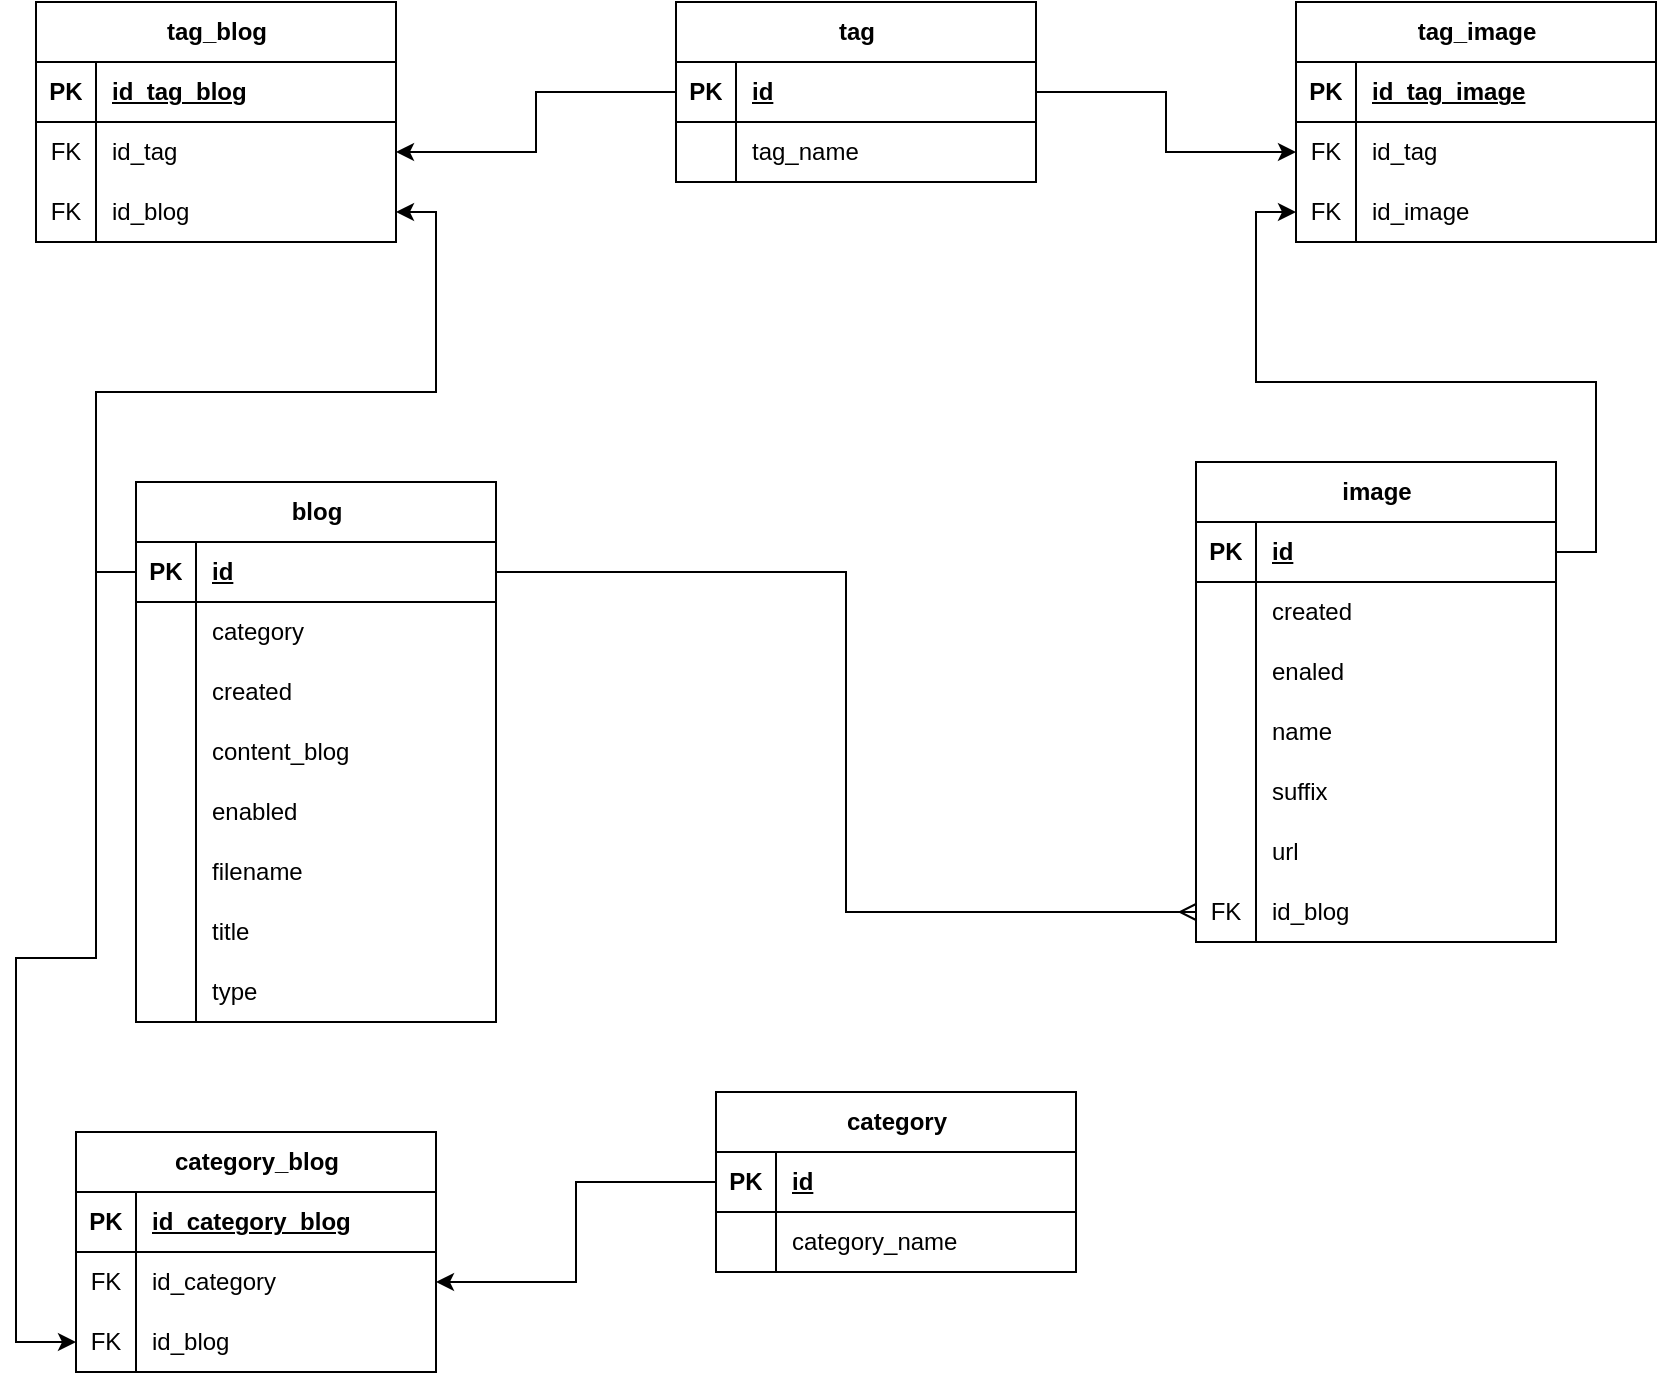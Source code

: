 <mxfile version="24.0.4" type="device">
  <diagram name="Page-1" id="a7904f86-f2b4-8e86-fa97-74104820619b">
    <mxGraphModel dx="926" dy="457" grid="1" gridSize="10" guides="1" tooltips="1" connect="1" arrows="1" fold="1" page="1" pageScale="1" pageWidth="1100" pageHeight="850" background="none" math="0" shadow="0">
      <root>
        <mxCell id="0" />
        <mxCell id="1" parent="0" />
        <mxCell id="4bOEY-qKNnSqOs4bi4Bb-14" value="blog" style="shape=table;startSize=30;container=1;collapsible=1;childLayout=tableLayout;fixedRows=1;rowLines=0;fontStyle=1;align=center;resizeLast=1;html=1;" parent="1" vertex="1">
          <mxGeometry x="210" y="295" width="180" height="270" as="geometry">
            <mxRectangle x="520" y="210" width="60" height="30" as="alternateBounds" />
          </mxGeometry>
        </mxCell>
        <mxCell id="4bOEY-qKNnSqOs4bi4Bb-15" value="" style="shape=tableRow;horizontal=0;startSize=0;swimlaneHead=0;swimlaneBody=0;fillColor=none;collapsible=0;dropTarget=0;points=[[0,0.5],[1,0.5]];portConstraint=eastwest;top=0;left=0;right=0;bottom=1;" parent="4bOEY-qKNnSqOs4bi4Bb-14" vertex="1">
          <mxGeometry y="30" width="180" height="30" as="geometry" />
        </mxCell>
        <mxCell id="4bOEY-qKNnSqOs4bi4Bb-16" value="PK" style="shape=partialRectangle;connectable=0;fillColor=none;top=0;left=0;bottom=0;right=0;fontStyle=1;overflow=hidden;whiteSpace=wrap;html=1;" parent="4bOEY-qKNnSqOs4bi4Bb-15" vertex="1">
          <mxGeometry width="30" height="30" as="geometry">
            <mxRectangle width="30" height="30" as="alternateBounds" />
          </mxGeometry>
        </mxCell>
        <mxCell id="4bOEY-qKNnSqOs4bi4Bb-17" value="id" style="shape=partialRectangle;connectable=0;fillColor=none;top=0;left=0;bottom=0;right=0;align=left;spacingLeft=6;fontStyle=5;overflow=hidden;whiteSpace=wrap;html=1;" parent="4bOEY-qKNnSqOs4bi4Bb-15" vertex="1">
          <mxGeometry x="30" width="150" height="30" as="geometry">
            <mxRectangle width="150" height="30" as="alternateBounds" />
          </mxGeometry>
        </mxCell>
        <mxCell id="4bOEY-qKNnSqOs4bi4Bb-18" value="" style="shape=tableRow;horizontal=0;startSize=0;swimlaneHead=0;swimlaneBody=0;fillColor=none;collapsible=0;dropTarget=0;points=[[0,0.5],[1,0.5]];portConstraint=eastwest;top=0;left=0;right=0;bottom=0;" parent="4bOEY-qKNnSqOs4bi4Bb-14" vertex="1">
          <mxGeometry y="60" width="180" height="30" as="geometry" />
        </mxCell>
        <mxCell id="4bOEY-qKNnSqOs4bi4Bb-19" value="" style="shape=partialRectangle;connectable=0;fillColor=none;top=0;left=0;bottom=0;right=0;editable=1;overflow=hidden;whiteSpace=wrap;html=1;" parent="4bOEY-qKNnSqOs4bi4Bb-18" vertex="1">
          <mxGeometry width="30" height="30" as="geometry">
            <mxRectangle width="30" height="30" as="alternateBounds" />
          </mxGeometry>
        </mxCell>
        <mxCell id="4bOEY-qKNnSqOs4bi4Bb-20" value="category" style="shape=partialRectangle;connectable=0;fillColor=none;top=0;left=0;bottom=0;right=0;align=left;spacingLeft=6;overflow=hidden;whiteSpace=wrap;html=1;" parent="4bOEY-qKNnSqOs4bi4Bb-18" vertex="1">
          <mxGeometry x="30" width="150" height="30" as="geometry">
            <mxRectangle width="150" height="30" as="alternateBounds" />
          </mxGeometry>
        </mxCell>
        <mxCell id="4bOEY-qKNnSqOs4bi4Bb-21" value="" style="shape=tableRow;horizontal=0;startSize=0;swimlaneHead=0;swimlaneBody=0;fillColor=none;collapsible=0;dropTarget=0;points=[[0,0.5],[1,0.5]];portConstraint=eastwest;top=0;left=0;right=0;bottom=0;" parent="4bOEY-qKNnSqOs4bi4Bb-14" vertex="1">
          <mxGeometry y="90" width="180" height="30" as="geometry" />
        </mxCell>
        <mxCell id="4bOEY-qKNnSqOs4bi4Bb-22" value="" style="shape=partialRectangle;connectable=0;fillColor=none;top=0;left=0;bottom=0;right=0;editable=1;overflow=hidden;whiteSpace=wrap;html=1;" parent="4bOEY-qKNnSqOs4bi4Bb-21" vertex="1">
          <mxGeometry width="30" height="30" as="geometry">
            <mxRectangle width="30" height="30" as="alternateBounds" />
          </mxGeometry>
        </mxCell>
        <mxCell id="4bOEY-qKNnSqOs4bi4Bb-23" value="created" style="shape=partialRectangle;connectable=0;fillColor=none;top=0;left=0;bottom=0;right=0;align=left;spacingLeft=6;overflow=hidden;whiteSpace=wrap;html=1;" parent="4bOEY-qKNnSqOs4bi4Bb-21" vertex="1">
          <mxGeometry x="30" width="150" height="30" as="geometry">
            <mxRectangle width="150" height="30" as="alternateBounds" />
          </mxGeometry>
        </mxCell>
        <mxCell id="4bOEY-qKNnSqOs4bi4Bb-24" value="" style="shape=tableRow;horizontal=0;startSize=0;swimlaneHead=0;swimlaneBody=0;fillColor=none;collapsible=0;dropTarget=0;points=[[0,0.5],[1,0.5]];portConstraint=eastwest;top=0;left=0;right=0;bottom=0;" parent="4bOEY-qKNnSqOs4bi4Bb-14" vertex="1">
          <mxGeometry y="120" width="180" height="30" as="geometry" />
        </mxCell>
        <mxCell id="4bOEY-qKNnSqOs4bi4Bb-25" value="" style="shape=partialRectangle;connectable=0;fillColor=none;top=0;left=0;bottom=0;right=0;editable=1;overflow=hidden;whiteSpace=wrap;html=1;" parent="4bOEY-qKNnSqOs4bi4Bb-24" vertex="1">
          <mxGeometry width="30" height="30" as="geometry">
            <mxRectangle width="30" height="30" as="alternateBounds" />
          </mxGeometry>
        </mxCell>
        <mxCell id="4bOEY-qKNnSqOs4bi4Bb-26" value="content_blog" style="shape=partialRectangle;connectable=0;fillColor=none;top=0;left=0;bottom=0;right=0;align=left;spacingLeft=6;overflow=hidden;whiteSpace=wrap;html=1;" parent="4bOEY-qKNnSqOs4bi4Bb-24" vertex="1">
          <mxGeometry x="30" width="150" height="30" as="geometry">
            <mxRectangle width="150" height="30" as="alternateBounds" />
          </mxGeometry>
        </mxCell>
        <mxCell id="4bOEY-qKNnSqOs4bi4Bb-42" style="shape=tableRow;horizontal=0;startSize=0;swimlaneHead=0;swimlaneBody=0;fillColor=none;collapsible=0;dropTarget=0;points=[[0,0.5],[1,0.5]];portConstraint=eastwest;top=0;left=0;right=0;bottom=0;" parent="4bOEY-qKNnSqOs4bi4Bb-14" vertex="1">
          <mxGeometry y="150" width="180" height="30" as="geometry" />
        </mxCell>
        <mxCell id="4bOEY-qKNnSqOs4bi4Bb-43" style="shape=partialRectangle;connectable=0;fillColor=none;top=0;left=0;bottom=0;right=0;editable=1;overflow=hidden;whiteSpace=wrap;html=1;" parent="4bOEY-qKNnSqOs4bi4Bb-42" vertex="1">
          <mxGeometry width="30" height="30" as="geometry">
            <mxRectangle width="30" height="30" as="alternateBounds" />
          </mxGeometry>
        </mxCell>
        <mxCell id="4bOEY-qKNnSqOs4bi4Bb-44" value="enabled" style="shape=partialRectangle;connectable=0;fillColor=none;top=0;left=0;bottom=0;right=0;align=left;spacingLeft=6;overflow=hidden;whiteSpace=wrap;html=1;" parent="4bOEY-qKNnSqOs4bi4Bb-42" vertex="1">
          <mxGeometry x="30" width="150" height="30" as="geometry">
            <mxRectangle width="150" height="30" as="alternateBounds" />
          </mxGeometry>
        </mxCell>
        <mxCell id="4bOEY-qKNnSqOs4bi4Bb-48" style="shape=tableRow;horizontal=0;startSize=0;swimlaneHead=0;swimlaneBody=0;fillColor=none;collapsible=0;dropTarget=0;points=[[0,0.5],[1,0.5]];portConstraint=eastwest;top=0;left=0;right=0;bottom=0;" parent="4bOEY-qKNnSqOs4bi4Bb-14" vertex="1">
          <mxGeometry y="180" width="180" height="30" as="geometry" />
        </mxCell>
        <mxCell id="4bOEY-qKNnSqOs4bi4Bb-49" style="shape=partialRectangle;connectable=0;fillColor=none;top=0;left=0;bottom=0;right=0;editable=1;overflow=hidden;whiteSpace=wrap;html=1;" parent="4bOEY-qKNnSqOs4bi4Bb-48" vertex="1">
          <mxGeometry width="30" height="30" as="geometry">
            <mxRectangle width="30" height="30" as="alternateBounds" />
          </mxGeometry>
        </mxCell>
        <mxCell id="4bOEY-qKNnSqOs4bi4Bb-50" value="filename" style="shape=partialRectangle;connectable=0;fillColor=none;top=0;left=0;bottom=0;right=0;align=left;spacingLeft=6;overflow=hidden;whiteSpace=wrap;html=1;" parent="4bOEY-qKNnSqOs4bi4Bb-48" vertex="1">
          <mxGeometry x="30" width="150" height="30" as="geometry">
            <mxRectangle width="150" height="30" as="alternateBounds" />
          </mxGeometry>
        </mxCell>
        <mxCell id="4bOEY-qKNnSqOs4bi4Bb-51" style="shape=tableRow;horizontal=0;startSize=0;swimlaneHead=0;swimlaneBody=0;fillColor=none;collapsible=0;dropTarget=0;points=[[0,0.5],[1,0.5]];portConstraint=eastwest;top=0;left=0;right=0;bottom=0;" parent="4bOEY-qKNnSqOs4bi4Bb-14" vertex="1">
          <mxGeometry y="210" width="180" height="30" as="geometry" />
        </mxCell>
        <mxCell id="4bOEY-qKNnSqOs4bi4Bb-52" style="shape=partialRectangle;connectable=0;fillColor=none;top=0;left=0;bottom=0;right=0;editable=1;overflow=hidden;whiteSpace=wrap;html=1;" parent="4bOEY-qKNnSqOs4bi4Bb-51" vertex="1">
          <mxGeometry width="30" height="30" as="geometry">
            <mxRectangle width="30" height="30" as="alternateBounds" />
          </mxGeometry>
        </mxCell>
        <mxCell id="4bOEY-qKNnSqOs4bi4Bb-53" value="title" style="shape=partialRectangle;connectable=0;fillColor=none;top=0;left=0;bottom=0;right=0;align=left;spacingLeft=6;overflow=hidden;whiteSpace=wrap;html=1;" parent="4bOEY-qKNnSqOs4bi4Bb-51" vertex="1">
          <mxGeometry x="30" width="150" height="30" as="geometry">
            <mxRectangle width="150" height="30" as="alternateBounds" />
          </mxGeometry>
        </mxCell>
        <mxCell id="4bOEY-qKNnSqOs4bi4Bb-54" style="shape=tableRow;horizontal=0;startSize=0;swimlaneHead=0;swimlaneBody=0;fillColor=none;collapsible=0;dropTarget=0;points=[[0,0.5],[1,0.5]];portConstraint=eastwest;top=0;left=0;right=0;bottom=0;" parent="4bOEY-qKNnSqOs4bi4Bb-14" vertex="1">
          <mxGeometry y="240" width="180" height="30" as="geometry" />
        </mxCell>
        <mxCell id="4bOEY-qKNnSqOs4bi4Bb-55" style="shape=partialRectangle;connectable=0;fillColor=none;top=0;left=0;bottom=0;right=0;editable=1;overflow=hidden;whiteSpace=wrap;html=1;" parent="4bOEY-qKNnSqOs4bi4Bb-54" vertex="1">
          <mxGeometry width="30" height="30" as="geometry">
            <mxRectangle width="30" height="30" as="alternateBounds" />
          </mxGeometry>
        </mxCell>
        <mxCell id="4bOEY-qKNnSqOs4bi4Bb-56" value="type" style="shape=partialRectangle;connectable=0;fillColor=none;top=0;left=0;bottom=0;right=0;align=left;spacingLeft=6;overflow=hidden;whiteSpace=wrap;html=1;" parent="4bOEY-qKNnSqOs4bi4Bb-54" vertex="1">
          <mxGeometry x="30" width="150" height="30" as="geometry">
            <mxRectangle width="150" height="30" as="alternateBounds" />
          </mxGeometry>
        </mxCell>
        <mxCell id="4bOEY-qKNnSqOs4bi4Bb-57" value="image" style="shape=table;startSize=30;container=1;collapsible=1;childLayout=tableLayout;fixedRows=1;rowLines=0;fontStyle=1;align=center;resizeLast=1;html=1;" parent="1" vertex="1">
          <mxGeometry x="740" y="285" width="180" height="240" as="geometry" />
        </mxCell>
        <mxCell id="4bOEY-qKNnSqOs4bi4Bb-58" value="" style="shape=tableRow;horizontal=0;startSize=0;swimlaneHead=0;swimlaneBody=0;fillColor=none;collapsible=0;dropTarget=0;points=[[0,0.5],[1,0.5]];portConstraint=eastwest;top=0;left=0;right=0;bottom=1;" parent="4bOEY-qKNnSqOs4bi4Bb-57" vertex="1">
          <mxGeometry y="30" width="180" height="30" as="geometry" />
        </mxCell>
        <mxCell id="4bOEY-qKNnSqOs4bi4Bb-59" value="PK" style="shape=partialRectangle;connectable=0;fillColor=none;top=0;left=0;bottom=0;right=0;fontStyle=1;overflow=hidden;whiteSpace=wrap;html=1;" parent="4bOEY-qKNnSqOs4bi4Bb-58" vertex="1">
          <mxGeometry width="30" height="30" as="geometry">
            <mxRectangle width="30" height="30" as="alternateBounds" />
          </mxGeometry>
        </mxCell>
        <mxCell id="4bOEY-qKNnSqOs4bi4Bb-60" value="id" style="shape=partialRectangle;connectable=0;fillColor=none;top=0;left=0;bottom=0;right=0;align=left;spacingLeft=6;fontStyle=5;overflow=hidden;whiteSpace=wrap;html=1;" parent="4bOEY-qKNnSqOs4bi4Bb-58" vertex="1">
          <mxGeometry x="30" width="150" height="30" as="geometry">
            <mxRectangle width="150" height="30" as="alternateBounds" />
          </mxGeometry>
        </mxCell>
        <mxCell id="4bOEY-qKNnSqOs4bi4Bb-61" value="" style="shape=tableRow;horizontal=0;startSize=0;swimlaneHead=0;swimlaneBody=0;fillColor=none;collapsible=0;dropTarget=0;points=[[0,0.5],[1,0.5]];portConstraint=eastwest;top=0;left=0;right=0;bottom=0;" parent="4bOEY-qKNnSqOs4bi4Bb-57" vertex="1">
          <mxGeometry y="60" width="180" height="30" as="geometry" />
        </mxCell>
        <mxCell id="4bOEY-qKNnSqOs4bi4Bb-62" value="" style="shape=partialRectangle;connectable=0;fillColor=none;top=0;left=0;bottom=0;right=0;editable=1;overflow=hidden;whiteSpace=wrap;html=1;" parent="4bOEY-qKNnSqOs4bi4Bb-61" vertex="1">
          <mxGeometry width="30" height="30" as="geometry">
            <mxRectangle width="30" height="30" as="alternateBounds" />
          </mxGeometry>
        </mxCell>
        <mxCell id="4bOEY-qKNnSqOs4bi4Bb-63" value="created" style="shape=partialRectangle;connectable=0;fillColor=none;top=0;left=0;bottom=0;right=0;align=left;spacingLeft=6;overflow=hidden;whiteSpace=wrap;html=1;" parent="4bOEY-qKNnSqOs4bi4Bb-61" vertex="1">
          <mxGeometry x="30" width="150" height="30" as="geometry">
            <mxRectangle width="150" height="30" as="alternateBounds" />
          </mxGeometry>
        </mxCell>
        <mxCell id="4bOEY-qKNnSqOs4bi4Bb-64" value="" style="shape=tableRow;horizontal=0;startSize=0;swimlaneHead=0;swimlaneBody=0;fillColor=none;collapsible=0;dropTarget=0;points=[[0,0.5],[1,0.5]];portConstraint=eastwest;top=0;left=0;right=0;bottom=0;" parent="4bOEY-qKNnSqOs4bi4Bb-57" vertex="1">
          <mxGeometry y="90" width="180" height="30" as="geometry" />
        </mxCell>
        <mxCell id="4bOEY-qKNnSqOs4bi4Bb-65" value="" style="shape=partialRectangle;connectable=0;fillColor=none;top=0;left=0;bottom=0;right=0;editable=1;overflow=hidden;whiteSpace=wrap;html=1;" parent="4bOEY-qKNnSqOs4bi4Bb-64" vertex="1">
          <mxGeometry width="30" height="30" as="geometry">
            <mxRectangle width="30" height="30" as="alternateBounds" />
          </mxGeometry>
        </mxCell>
        <mxCell id="4bOEY-qKNnSqOs4bi4Bb-66" value="enaled" style="shape=partialRectangle;connectable=0;fillColor=none;top=0;left=0;bottom=0;right=0;align=left;spacingLeft=6;overflow=hidden;whiteSpace=wrap;html=1;" parent="4bOEY-qKNnSqOs4bi4Bb-64" vertex="1">
          <mxGeometry x="30" width="150" height="30" as="geometry">
            <mxRectangle width="150" height="30" as="alternateBounds" />
          </mxGeometry>
        </mxCell>
        <mxCell id="4bOEY-qKNnSqOs4bi4Bb-67" value="" style="shape=tableRow;horizontal=0;startSize=0;swimlaneHead=0;swimlaneBody=0;fillColor=none;collapsible=0;dropTarget=0;points=[[0,0.5],[1,0.5]];portConstraint=eastwest;top=0;left=0;right=0;bottom=0;" parent="4bOEY-qKNnSqOs4bi4Bb-57" vertex="1">
          <mxGeometry y="120" width="180" height="30" as="geometry" />
        </mxCell>
        <mxCell id="4bOEY-qKNnSqOs4bi4Bb-68" value="" style="shape=partialRectangle;connectable=0;fillColor=none;top=0;left=0;bottom=0;right=0;editable=1;overflow=hidden;whiteSpace=wrap;html=1;" parent="4bOEY-qKNnSqOs4bi4Bb-67" vertex="1">
          <mxGeometry width="30" height="30" as="geometry">
            <mxRectangle width="30" height="30" as="alternateBounds" />
          </mxGeometry>
        </mxCell>
        <mxCell id="4bOEY-qKNnSqOs4bi4Bb-69" value="name" style="shape=partialRectangle;connectable=0;fillColor=none;top=0;left=0;bottom=0;right=0;align=left;spacingLeft=6;overflow=hidden;whiteSpace=wrap;html=1;" parent="4bOEY-qKNnSqOs4bi4Bb-67" vertex="1">
          <mxGeometry x="30" width="150" height="30" as="geometry">
            <mxRectangle width="150" height="30" as="alternateBounds" />
          </mxGeometry>
        </mxCell>
        <mxCell id="4bOEY-qKNnSqOs4bi4Bb-73" style="shape=tableRow;horizontal=0;startSize=0;swimlaneHead=0;swimlaneBody=0;fillColor=none;collapsible=0;dropTarget=0;points=[[0,0.5],[1,0.5]];portConstraint=eastwest;top=0;left=0;right=0;bottom=0;" parent="4bOEY-qKNnSqOs4bi4Bb-57" vertex="1">
          <mxGeometry y="150" width="180" height="30" as="geometry" />
        </mxCell>
        <mxCell id="4bOEY-qKNnSqOs4bi4Bb-74" style="shape=partialRectangle;connectable=0;fillColor=none;top=0;left=0;bottom=0;right=0;editable=1;overflow=hidden;whiteSpace=wrap;html=1;" parent="4bOEY-qKNnSqOs4bi4Bb-73" vertex="1">
          <mxGeometry width="30" height="30" as="geometry">
            <mxRectangle width="30" height="30" as="alternateBounds" />
          </mxGeometry>
        </mxCell>
        <mxCell id="4bOEY-qKNnSqOs4bi4Bb-75" value="suffix" style="shape=partialRectangle;connectable=0;fillColor=none;top=0;left=0;bottom=0;right=0;align=left;spacingLeft=6;overflow=hidden;whiteSpace=wrap;html=1;" parent="4bOEY-qKNnSqOs4bi4Bb-73" vertex="1">
          <mxGeometry x="30" width="150" height="30" as="geometry">
            <mxRectangle width="150" height="30" as="alternateBounds" />
          </mxGeometry>
        </mxCell>
        <mxCell id="4bOEY-qKNnSqOs4bi4Bb-70" style="shape=tableRow;horizontal=0;startSize=0;swimlaneHead=0;swimlaneBody=0;fillColor=none;collapsible=0;dropTarget=0;points=[[0,0.5],[1,0.5]];portConstraint=eastwest;top=0;left=0;right=0;bottom=0;" parent="4bOEY-qKNnSqOs4bi4Bb-57" vertex="1">
          <mxGeometry y="180" width="180" height="30" as="geometry" />
        </mxCell>
        <mxCell id="4bOEY-qKNnSqOs4bi4Bb-71" style="shape=partialRectangle;connectable=0;fillColor=none;top=0;left=0;bottom=0;right=0;editable=1;overflow=hidden;whiteSpace=wrap;html=1;" parent="4bOEY-qKNnSqOs4bi4Bb-70" vertex="1">
          <mxGeometry width="30" height="30" as="geometry">
            <mxRectangle width="30" height="30" as="alternateBounds" />
          </mxGeometry>
        </mxCell>
        <mxCell id="4bOEY-qKNnSqOs4bi4Bb-72" value="url" style="shape=partialRectangle;connectable=0;fillColor=none;top=0;left=0;bottom=0;right=0;align=left;spacingLeft=6;overflow=hidden;whiteSpace=wrap;html=1;" parent="4bOEY-qKNnSqOs4bi4Bb-70" vertex="1">
          <mxGeometry x="30" width="150" height="30" as="geometry">
            <mxRectangle width="150" height="30" as="alternateBounds" />
          </mxGeometry>
        </mxCell>
        <mxCell id="lP7IPIMpmD0CUr103fpR-29" style="shape=tableRow;horizontal=0;startSize=0;swimlaneHead=0;swimlaneBody=0;fillColor=none;collapsible=0;dropTarget=0;points=[[0,0.5],[1,0.5]];portConstraint=eastwest;top=0;left=0;right=0;bottom=0;" vertex="1" parent="4bOEY-qKNnSqOs4bi4Bb-57">
          <mxGeometry y="210" width="180" height="30" as="geometry" />
        </mxCell>
        <mxCell id="lP7IPIMpmD0CUr103fpR-30" value="FK" style="shape=partialRectangle;connectable=0;fillColor=none;top=0;left=0;bottom=0;right=0;editable=1;overflow=hidden;whiteSpace=wrap;html=1;" vertex="1" parent="lP7IPIMpmD0CUr103fpR-29">
          <mxGeometry width="30" height="30" as="geometry">
            <mxRectangle width="30" height="30" as="alternateBounds" />
          </mxGeometry>
        </mxCell>
        <mxCell id="lP7IPIMpmD0CUr103fpR-31" value="id_blog" style="shape=partialRectangle;connectable=0;fillColor=none;top=0;left=0;bottom=0;right=0;align=left;spacingLeft=6;overflow=hidden;whiteSpace=wrap;html=1;" vertex="1" parent="lP7IPIMpmD0CUr103fpR-29">
          <mxGeometry x="30" width="150" height="30" as="geometry">
            <mxRectangle width="150" height="30" as="alternateBounds" />
          </mxGeometry>
        </mxCell>
        <mxCell id="4bOEY-qKNnSqOs4bi4Bb-91" value="tag" style="shape=table;startSize=30;container=1;collapsible=1;childLayout=tableLayout;fixedRows=1;rowLines=0;fontStyle=1;align=center;resizeLast=1;html=1;" parent="1" vertex="1">
          <mxGeometry x="480" y="55" width="180" height="90" as="geometry" />
        </mxCell>
        <mxCell id="4bOEY-qKNnSqOs4bi4Bb-92" value="" style="shape=tableRow;horizontal=0;startSize=0;swimlaneHead=0;swimlaneBody=0;fillColor=none;collapsible=0;dropTarget=0;points=[[0,0.5],[1,0.5]];portConstraint=eastwest;top=0;left=0;right=0;bottom=1;" parent="4bOEY-qKNnSqOs4bi4Bb-91" vertex="1">
          <mxGeometry y="30" width="180" height="30" as="geometry" />
        </mxCell>
        <mxCell id="4bOEY-qKNnSqOs4bi4Bb-93" value="PK" style="shape=partialRectangle;connectable=0;fillColor=none;top=0;left=0;bottom=0;right=0;fontStyle=1;overflow=hidden;whiteSpace=wrap;html=1;" parent="4bOEY-qKNnSqOs4bi4Bb-92" vertex="1">
          <mxGeometry width="30" height="30" as="geometry">
            <mxRectangle width="30" height="30" as="alternateBounds" />
          </mxGeometry>
        </mxCell>
        <mxCell id="4bOEY-qKNnSqOs4bi4Bb-94" value="id" style="shape=partialRectangle;connectable=0;fillColor=none;top=0;left=0;bottom=0;right=0;align=left;spacingLeft=6;fontStyle=5;overflow=hidden;whiteSpace=wrap;html=1;" parent="4bOEY-qKNnSqOs4bi4Bb-92" vertex="1">
          <mxGeometry x="30" width="150" height="30" as="geometry">
            <mxRectangle width="150" height="30" as="alternateBounds" />
          </mxGeometry>
        </mxCell>
        <mxCell id="4bOEY-qKNnSqOs4bi4Bb-95" value="" style="shape=tableRow;horizontal=0;startSize=0;swimlaneHead=0;swimlaneBody=0;fillColor=none;collapsible=0;dropTarget=0;points=[[0,0.5],[1,0.5]];portConstraint=eastwest;top=0;left=0;right=0;bottom=0;" parent="4bOEY-qKNnSqOs4bi4Bb-91" vertex="1">
          <mxGeometry y="60" width="180" height="30" as="geometry" />
        </mxCell>
        <mxCell id="4bOEY-qKNnSqOs4bi4Bb-96" value="" style="shape=partialRectangle;connectable=0;fillColor=none;top=0;left=0;bottom=0;right=0;editable=1;overflow=hidden;whiteSpace=wrap;html=1;" parent="4bOEY-qKNnSqOs4bi4Bb-95" vertex="1">
          <mxGeometry width="30" height="30" as="geometry">
            <mxRectangle width="30" height="30" as="alternateBounds" />
          </mxGeometry>
        </mxCell>
        <mxCell id="4bOEY-qKNnSqOs4bi4Bb-97" value="tag_name" style="shape=partialRectangle;connectable=0;fillColor=none;top=0;left=0;bottom=0;right=0;align=left;spacingLeft=6;overflow=hidden;whiteSpace=wrap;html=1;" parent="4bOEY-qKNnSqOs4bi4Bb-95" vertex="1">
          <mxGeometry x="30" width="150" height="30" as="geometry">
            <mxRectangle width="150" height="30" as="alternateBounds" />
          </mxGeometry>
        </mxCell>
        <mxCell id="61L7wfW8JatuhQgHTzKh-1" value="tag_blog" style="shape=table;startSize=30;container=1;collapsible=1;childLayout=tableLayout;fixedRows=1;rowLines=0;fontStyle=1;align=center;resizeLast=1;html=1;" parent="1" vertex="1">
          <mxGeometry x="160" y="55" width="180" height="120" as="geometry">
            <mxRectangle x="520" y="210" width="60" height="30" as="alternateBounds" />
          </mxGeometry>
        </mxCell>
        <mxCell id="61L7wfW8JatuhQgHTzKh-2" value="" style="shape=tableRow;horizontal=0;startSize=0;swimlaneHead=0;swimlaneBody=0;fillColor=none;collapsible=0;dropTarget=0;points=[[0,0.5],[1,0.5]];portConstraint=eastwest;top=0;left=0;right=0;bottom=1;" parent="61L7wfW8JatuhQgHTzKh-1" vertex="1">
          <mxGeometry y="30" width="180" height="30" as="geometry" />
        </mxCell>
        <mxCell id="61L7wfW8JatuhQgHTzKh-3" value="PK" style="shape=partialRectangle;connectable=0;fillColor=none;top=0;left=0;bottom=0;right=0;fontStyle=1;overflow=hidden;whiteSpace=wrap;html=1;" parent="61L7wfW8JatuhQgHTzKh-2" vertex="1">
          <mxGeometry width="30" height="30" as="geometry">
            <mxRectangle width="30" height="30" as="alternateBounds" />
          </mxGeometry>
        </mxCell>
        <mxCell id="61L7wfW8JatuhQgHTzKh-4" value="id_tag_blog" style="shape=partialRectangle;connectable=0;fillColor=none;top=0;left=0;bottom=0;right=0;align=left;spacingLeft=6;fontStyle=5;overflow=hidden;whiteSpace=wrap;html=1;" parent="61L7wfW8JatuhQgHTzKh-2" vertex="1">
          <mxGeometry x="30" width="150" height="30" as="geometry">
            <mxRectangle width="150" height="30" as="alternateBounds" />
          </mxGeometry>
        </mxCell>
        <mxCell id="61L7wfW8JatuhQgHTzKh-5" value="" style="shape=tableRow;horizontal=0;startSize=0;swimlaneHead=0;swimlaneBody=0;fillColor=none;collapsible=0;dropTarget=0;points=[[0,0.5],[1,0.5]];portConstraint=eastwest;top=0;left=0;right=0;bottom=0;" parent="61L7wfW8JatuhQgHTzKh-1" vertex="1">
          <mxGeometry y="60" width="180" height="30" as="geometry" />
        </mxCell>
        <mxCell id="61L7wfW8JatuhQgHTzKh-6" value="FK" style="shape=partialRectangle;connectable=0;fillColor=none;top=0;left=0;bottom=0;right=0;editable=1;overflow=hidden;whiteSpace=wrap;html=1;" parent="61L7wfW8JatuhQgHTzKh-5" vertex="1">
          <mxGeometry width="30" height="30" as="geometry">
            <mxRectangle width="30" height="30" as="alternateBounds" />
          </mxGeometry>
        </mxCell>
        <mxCell id="61L7wfW8JatuhQgHTzKh-7" value="id_tag" style="shape=partialRectangle;connectable=0;fillColor=none;top=0;left=0;bottom=0;right=0;align=left;spacingLeft=6;overflow=hidden;whiteSpace=wrap;html=1;" parent="61L7wfW8JatuhQgHTzKh-5" vertex="1">
          <mxGeometry x="30" width="150" height="30" as="geometry">
            <mxRectangle width="150" height="30" as="alternateBounds" />
          </mxGeometry>
        </mxCell>
        <mxCell id="61L7wfW8JatuhQgHTzKh-8" value="" style="shape=tableRow;horizontal=0;startSize=0;swimlaneHead=0;swimlaneBody=0;fillColor=none;collapsible=0;dropTarget=0;points=[[0,0.5],[1,0.5]];portConstraint=eastwest;top=0;left=0;right=0;bottom=0;" parent="61L7wfW8JatuhQgHTzKh-1" vertex="1">
          <mxGeometry y="90" width="180" height="30" as="geometry" />
        </mxCell>
        <mxCell id="61L7wfW8JatuhQgHTzKh-9" value="FK" style="shape=partialRectangle;connectable=0;fillColor=none;top=0;left=0;bottom=0;right=0;editable=1;overflow=hidden;whiteSpace=wrap;html=1;" parent="61L7wfW8JatuhQgHTzKh-8" vertex="1">
          <mxGeometry width="30" height="30" as="geometry">
            <mxRectangle width="30" height="30" as="alternateBounds" />
          </mxGeometry>
        </mxCell>
        <mxCell id="61L7wfW8JatuhQgHTzKh-10" value="id_blog" style="shape=partialRectangle;connectable=0;fillColor=none;top=0;left=0;bottom=0;right=0;align=left;spacingLeft=6;overflow=hidden;whiteSpace=wrap;html=1;" parent="61L7wfW8JatuhQgHTzKh-8" vertex="1">
          <mxGeometry x="30" width="150" height="30" as="geometry">
            <mxRectangle width="150" height="30" as="alternateBounds" />
          </mxGeometry>
        </mxCell>
        <mxCell id="61L7wfW8JatuhQgHTzKh-14" style="edgeStyle=orthogonalEdgeStyle;rounded=0;orthogonalLoop=1;jettySize=auto;html=1;" parent="1" source="4bOEY-qKNnSqOs4bi4Bb-15" target="61L7wfW8JatuhQgHTzKh-8" edge="1">
          <mxGeometry relative="1" as="geometry" />
        </mxCell>
        <mxCell id="61L7wfW8JatuhQgHTzKh-15" style="edgeStyle=orthogonalEdgeStyle;rounded=0;orthogonalLoop=1;jettySize=auto;html=1;" parent="1" source="4bOEY-qKNnSqOs4bi4Bb-92" target="61L7wfW8JatuhQgHTzKh-5" edge="1">
          <mxGeometry relative="1" as="geometry" />
        </mxCell>
        <mxCell id="61L7wfW8JatuhQgHTzKh-16" value="tag_image" style="shape=table;startSize=30;container=1;collapsible=1;childLayout=tableLayout;fixedRows=1;rowLines=0;fontStyle=1;align=center;resizeLast=1;html=1;" parent="1" vertex="1">
          <mxGeometry x="790" y="55" width="180" height="120" as="geometry">
            <mxRectangle x="520" y="210" width="60" height="30" as="alternateBounds" />
          </mxGeometry>
        </mxCell>
        <mxCell id="61L7wfW8JatuhQgHTzKh-17" value="" style="shape=tableRow;horizontal=0;startSize=0;swimlaneHead=0;swimlaneBody=0;fillColor=none;collapsible=0;dropTarget=0;points=[[0,0.5],[1,0.5]];portConstraint=eastwest;top=0;left=0;right=0;bottom=1;" parent="61L7wfW8JatuhQgHTzKh-16" vertex="1">
          <mxGeometry y="30" width="180" height="30" as="geometry" />
        </mxCell>
        <mxCell id="61L7wfW8JatuhQgHTzKh-18" value="PK" style="shape=partialRectangle;connectable=0;fillColor=none;top=0;left=0;bottom=0;right=0;fontStyle=1;overflow=hidden;whiteSpace=wrap;html=1;" parent="61L7wfW8JatuhQgHTzKh-17" vertex="1">
          <mxGeometry width="30" height="30" as="geometry">
            <mxRectangle width="30" height="30" as="alternateBounds" />
          </mxGeometry>
        </mxCell>
        <mxCell id="61L7wfW8JatuhQgHTzKh-19" value="id_tag_image" style="shape=partialRectangle;connectable=0;fillColor=none;top=0;left=0;bottom=0;right=0;align=left;spacingLeft=6;fontStyle=5;overflow=hidden;whiteSpace=wrap;html=1;" parent="61L7wfW8JatuhQgHTzKh-17" vertex="1">
          <mxGeometry x="30" width="150" height="30" as="geometry">
            <mxRectangle width="150" height="30" as="alternateBounds" />
          </mxGeometry>
        </mxCell>
        <mxCell id="61L7wfW8JatuhQgHTzKh-20" value="" style="shape=tableRow;horizontal=0;startSize=0;swimlaneHead=0;swimlaneBody=0;fillColor=none;collapsible=0;dropTarget=0;points=[[0,0.5],[1,0.5]];portConstraint=eastwest;top=0;left=0;right=0;bottom=0;" parent="61L7wfW8JatuhQgHTzKh-16" vertex="1">
          <mxGeometry y="60" width="180" height="30" as="geometry" />
        </mxCell>
        <mxCell id="61L7wfW8JatuhQgHTzKh-21" value="FK" style="shape=partialRectangle;connectable=0;fillColor=none;top=0;left=0;bottom=0;right=0;editable=1;overflow=hidden;whiteSpace=wrap;html=1;" parent="61L7wfW8JatuhQgHTzKh-20" vertex="1">
          <mxGeometry width="30" height="30" as="geometry">
            <mxRectangle width="30" height="30" as="alternateBounds" />
          </mxGeometry>
        </mxCell>
        <mxCell id="61L7wfW8JatuhQgHTzKh-22" value="id_tag" style="shape=partialRectangle;connectable=0;fillColor=none;top=0;left=0;bottom=0;right=0;align=left;spacingLeft=6;overflow=hidden;whiteSpace=wrap;html=1;" parent="61L7wfW8JatuhQgHTzKh-20" vertex="1">
          <mxGeometry x="30" width="150" height="30" as="geometry">
            <mxRectangle width="150" height="30" as="alternateBounds" />
          </mxGeometry>
        </mxCell>
        <mxCell id="61L7wfW8JatuhQgHTzKh-23" value="" style="shape=tableRow;horizontal=0;startSize=0;swimlaneHead=0;swimlaneBody=0;fillColor=none;collapsible=0;dropTarget=0;points=[[0,0.5],[1,0.5]];portConstraint=eastwest;top=0;left=0;right=0;bottom=0;" parent="61L7wfW8JatuhQgHTzKh-16" vertex="1">
          <mxGeometry y="90" width="180" height="30" as="geometry" />
        </mxCell>
        <mxCell id="61L7wfW8JatuhQgHTzKh-24" value="FK" style="shape=partialRectangle;connectable=0;fillColor=none;top=0;left=0;bottom=0;right=0;editable=1;overflow=hidden;whiteSpace=wrap;html=1;" parent="61L7wfW8JatuhQgHTzKh-23" vertex="1">
          <mxGeometry width="30" height="30" as="geometry">
            <mxRectangle width="30" height="30" as="alternateBounds" />
          </mxGeometry>
        </mxCell>
        <mxCell id="61L7wfW8JatuhQgHTzKh-25" value="id_image" style="shape=partialRectangle;connectable=0;fillColor=none;top=0;left=0;bottom=0;right=0;align=left;spacingLeft=6;overflow=hidden;whiteSpace=wrap;html=1;" parent="61L7wfW8JatuhQgHTzKh-23" vertex="1">
          <mxGeometry x="30" width="150" height="30" as="geometry">
            <mxRectangle width="150" height="30" as="alternateBounds" />
          </mxGeometry>
        </mxCell>
        <mxCell id="61L7wfW8JatuhQgHTzKh-29" style="edgeStyle=orthogonalEdgeStyle;rounded=0;orthogonalLoop=1;jettySize=auto;html=1;" parent="1" source="4bOEY-qKNnSqOs4bi4Bb-92" target="61L7wfW8JatuhQgHTzKh-20" edge="1">
          <mxGeometry relative="1" as="geometry" />
        </mxCell>
        <mxCell id="61L7wfW8JatuhQgHTzKh-30" style="edgeStyle=orthogonalEdgeStyle;rounded=0;orthogonalLoop=1;jettySize=auto;html=1;" parent="1" source="4bOEY-qKNnSqOs4bi4Bb-58" target="61L7wfW8JatuhQgHTzKh-23" edge="1">
          <mxGeometry relative="1" as="geometry" />
        </mxCell>
        <mxCell id="lP7IPIMpmD0CUr103fpR-1" value="category" style="shape=table;startSize=30;container=1;collapsible=1;childLayout=tableLayout;fixedRows=1;rowLines=0;fontStyle=1;align=center;resizeLast=1;html=1;" vertex="1" parent="1">
          <mxGeometry x="500" y="600" width="180" height="90" as="geometry">
            <mxRectangle x="520" y="210" width="60" height="30" as="alternateBounds" />
          </mxGeometry>
        </mxCell>
        <mxCell id="lP7IPIMpmD0CUr103fpR-2" value="" style="shape=tableRow;horizontal=0;startSize=0;swimlaneHead=0;swimlaneBody=0;fillColor=none;collapsible=0;dropTarget=0;points=[[0,0.5],[1,0.5]];portConstraint=eastwest;top=0;left=0;right=0;bottom=1;" vertex="1" parent="lP7IPIMpmD0CUr103fpR-1">
          <mxGeometry y="30" width="180" height="30" as="geometry" />
        </mxCell>
        <mxCell id="lP7IPIMpmD0CUr103fpR-3" value="PK" style="shape=partialRectangle;connectable=0;fillColor=none;top=0;left=0;bottom=0;right=0;fontStyle=1;overflow=hidden;whiteSpace=wrap;html=1;" vertex="1" parent="lP7IPIMpmD0CUr103fpR-2">
          <mxGeometry width="30" height="30" as="geometry">
            <mxRectangle width="30" height="30" as="alternateBounds" />
          </mxGeometry>
        </mxCell>
        <mxCell id="lP7IPIMpmD0CUr103fpR-4" value="id" style="shape=partialRectangle;connectable=0;fillColor=none;top=0;left=0;bottom=0;right=0;align=left;spacingLeft=6;fontStyle=5;overflow=hidden;whiteSpace=wrap;html=1;" vertex="1" parent="lP7IPIMpmD0CUr103fpR-2">
          <mxGeometry x="30" width="150" height="30" as="geometry">
            <mxRectangle width="150" height="30" as="alternateBounds" />
          </mxGeometry>
        </mxCell>
        <mxCell id="lP7IPIMpmD0CUr103fpR-5" value="" style="shape=tableRow;horizontal=0;startSize=0;swimlaneHead=0;swimlaneBody=0;fillColor=none;collapsible=0;dropTarget=0;points=[[0,0.5],[1,0.5]];portConstraint=eastwest;top=0;left=0;right=0;bottom=0;" vertex="1" parent="lP7IPIMpmD0CUr103fpR-1">
          <mxGeometry y="60" width="180" height="30" as="geometry" />
        </mxCell>
        <mxCell id="lP7IPIMpmD0CUr103fpR-6" value="" style="shape=partialRectangle;connectable=0;fillColor=none;top=0;left=0;bottom=0;right=0;editable=1;overflow=hidden;whiteSpace=wrap;html=1;" vertex="1" parent="lP7IPIMpmD0CUr103fpR-5">
          <mxGeometry width="30" height="30" as="geometry">
            <mxRectangle width="30" height="30" as="alternateBounds" />
          </mxGeometry>
        </mxCell>
        <mxCell id="lP7IPIMpmD0CUr103fpR-7" value="category_name" style="shape=partialRectangle;connectable=0;fillColor=none;top=0;left=0;bottom=0;right=0;align=left;spacingLeft=6;overflow=hidden;whiteSpace=wrap;html=1;" vertex="1" parent="lP7IPIMpmD0CUr103fpR-5">
          <mxGeometry x="30" width="150" height="30" as="geometry">
            <mxRectangle width="150" height="30" as="alternateBounds" />
          </mxGeometry>
        </mxCell>
        <mxCell id="lP7IPIMpmD0CUr103fpR-14" value="category_blog" style="shape=table;startSize=30;container=1;collapsible=1;childLayout=tableLayout;fixedRows=1;rowLines=0;fontStyle=1;align=center;resizeLast=1;html=1;" vertex="1" parent="1">
          <mxGeometry x="180" y="620" width="180" height="120" as="geometry">
            <mxRectangle x="520" y="210" width="60" height="30" as="alternateBounds" />
          </mxGeometry>
        </mxCell>
        <mxCell id="lP7IPIMpmD0CUr103fpR-15" value="" style="shape=tableRow;horizontal=0;startSize=0;swimlaneHead=0;swimlaneBody=0;fillColor=none;collapsible=0;dropTarget=0;points=[[0,0.5],[1,0.5]];portConstraint=eastwest;top=0;left=0;right=0;bottom=1;" vertex="1" parent="lP7IPIMpmD0CUr103fpR-14">
          <mxGeometry y="30" width="180" height="30" as="geometry" />
        </mxCell>
        <mxCell id="lP7IPIMpmD0CUr103fpR-16" value="PK" style="shape=partialRectangle;connectable=0;fillColor=none;top=0;left=0;bottom=0;right=0;fontStyle=1;overflow=hidden;whiteSpace=wrap;html=1;" vertex="1" parent="lP7IPIMpmD0CUr103fpR-15">
          <mxGeometry width="30" height="30" as="geometry">
            <mxRectangle width="30" height="30" as="alternateBounds" />
          </mxGeometry>
        </mxCell>
        <mxCell id="lP7IPIMpmD0CUr103fpR-17" value="id_category_blog" style="shape=partialRectangle;connectable=0;fillColor=none;top=0;left=0;bottom=0;right=0;align=left;spacingLeft=6;fontStyle=5;overflow=hidden;whiteSpace=wrap;html=1;" vertex="1" parent="lP7IPIMpmD0CUr103fpR-15">
          <mxGeometry x="30" width="150" height="30" as="geometry">
            <mxRectangle width="150" height="30" as="alternateBounds" />
          </mxGeometry>
        </mxCell>
        <mxCell id="lP7IPIMpmD0CUr103fpR-18" value="" style="shape=tableRow;horizontal=0;startSize=0;swimlaneHead=0;swimlaneBody=0;fillColor=none;collapsible=0;dropTarget=0;points=[[0,0.5],[1,0.5]];portConstraint=eastwest;top=0;left=0;right=0;bottom=0;" vertex="1" parent="lP7IPIMpmD0CUr103fpR-14">
          <mxGeometry y="60" width="180" height="30" as="geometry" />
        </mxCell>
        <mxCell id="lP7IPIMpmD0CUr103fpR-19" value="FK" style="shape=partialRectangle;connectable=0;fillColor=none;top=0;left=0;bottom=0;right=0;editable=1;overflow=hidden;whiteSpace=wrap;html=1;" vertex="1" parent="lP7IPIMpmD0CUr103fpR-18">
          <mxGeometry width="30" height="30" as="geometry">
            <mxRectangle width="30" height="30" as="alternateBounds" />
          </mxGeometry>
        </mxCell>
        <mxCell id="lP7IPIMpmD0CUr103fpR-20" value="id_category" style="shape=partialRectangle;connectable=0;fillColor=none;top=0;left=0;bottom=0;right=0;align=left;spacingLeft=6;overflow=hidden;whiteSpace=wrap;html=1;" vertex="1" parent="lP7IPIMpmD0CUr103fpR-18">
          <mxGeometry x="30" width="150" height="30" as="geometry">
            <mxRectangle width="150" height="30" as="alternateBounds" />
          </mxGeometry>
        </mxCell>
        <mxCell id="lP7IPIMpmD0CUr103fpR-21" value="" style="shape=tableRow;horizontal=0;startSize=0;swimlaneHead=0;swimlaneBody=0;fillColor=none;collapsible=0;dropTarget=0;points=[[0,0.5],[1,0.5]];portConstraint=eastwest;top=0;left=0;right=0;bottom=0;" vertex="1" parent="lP7IPIMpmD0CUr103fpR-14">
          <mxGeometry y="90" width="180" height="30" as="geometry" />
        </mxCell>
        <mxCell id="lP7IPIMpmD0CUr103fpR-22" value="FK" style="shape=partialRectangle;connectable=0;fillColor=none;top=0;left=0;bottom=0;right=0;editable=1;overflow=hidden;whiteSpace=wrap;html=1;" vertex="1" parent="lP7IPIMpmD0CUr103fpR-21">
          <mxGeometry width="30" height="30" as="geometry">
            <mxRectangle width="30" height="30" as="alternateBounds" />
          </mxGeometry>
        </mxCell>
        <mxCell id="lP7IPIMpmD0CUr103fpR-23" value="id_blog" style="shape=partialRectangle;connectable=0;fillColor=none;top=0;left=0;bottom=0;right=0;align=left;spacingLeft=6;overflow=hidden;whiteSpace=wrap;html=1;" vertex="1" parent="lP7IPIMpmD0CUr103fpR-21">
          <mxGeometry x="30" width="150" height="30" as="geometry">
            <mxRectangle width="150" height="30" as="alternateBounds" />
          </mxGeometry>
        </mxCell>
        <mxCell id="lP7IPIMpmD0CUr103fpR-27" style="edgeStyle=orthogonalEdgeStyle;rounded=0;orthogonalLoop=1;jettySize=auto;html=1;" edge="1" parent="1" source="4bOEY-qKNnSqOs4bi4Bb-15" target="lP7IPIMpmD0CUr103fpR-21">
          <mxGeometry relative="1" as="geometry">
            <Array as="points">
              <mxPoint x="190" y="340" />
              <mxPoint x="190" y="533" />
              <mxPoint x="150" y="533" />
              <mxPoint x="150" y="725" />
            </Array>
          </mxGeometry>
        </mxCell>
        <mxCell id="lP7IPIMpmD0CUr103fpR-28" style="edgeStyle=orthogonalEdgeStyle;rounded=0;orthogonalLoop=1;jettySize=auto;html=1;" edge="1" parent="1" source="lP7IPIMpmD0CUr103fpR-2" target="lP7IPIMpmD0CUr103fpR-18">
          <mxGeometry relative="1" as="geometry" />
        </mxCell>
        <mxCell id="lP7IPIMpmD0CUr103fpR-32" style="edgeStyle=orthogonalEdgeStyle;rounded=0;orthogonalLoop=1;jettySize=auto;html=1;endArrow=ERmany;endFill=0;" edge="1" parent="1" source="4bOEY-qKNnSqOs4bi4Bb-15" target="lP7IPIMpmD0CUr103fpR-29">
          <mxGeometry relative="1" as="geometry" />
        </mxCell>
      </root>
    </mxGraphModel>
  </diagram>
</mxfile>
